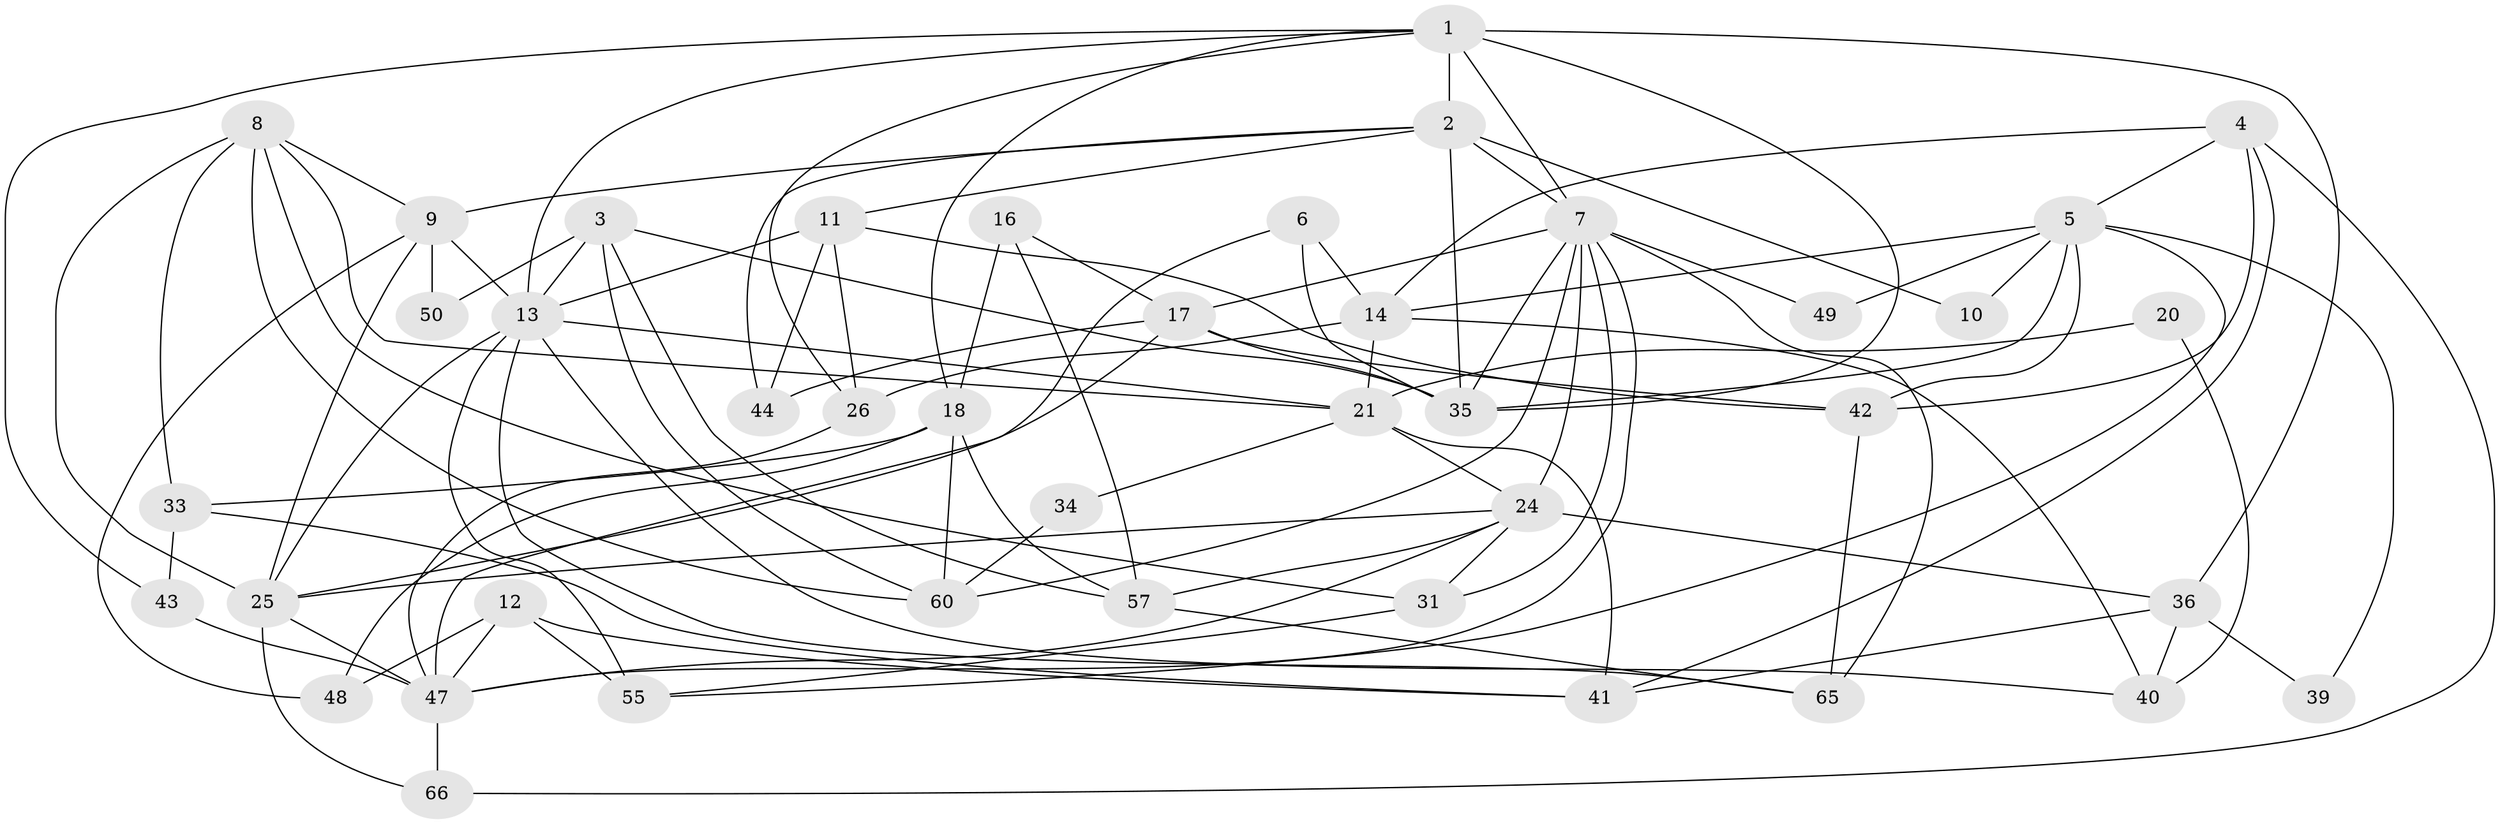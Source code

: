 // Generated by graph-tools (version 1.1) at 2025/23/03/03/25 07:23:56]
// undirected, 42 vertices, 103 edges
graph export_dot {
graph [start="1"]
  node [color=gray90,style=filled];
  1 [super="+23"];
  2 [super="+62"];
  3 [super="+30"];
  4 [super="+29"];
  5 [super="+46"];
  6;
  7 [super="+32"];
  8 [super="+38"];
  9 [super="+64"];
  10;
  11 [super="+27"];
  12 [super="+15"];
  13 [super="+52"];
  14 [super="+53"];
  16;
  17 [super="+69"];
  18 [super="+19"];
  20;
  21 [super="+22"];
  24 [super="+28"];
  25 [super="+37"];
  26;
  31;
  33 [super="+45"];
  34;
  35 [super="+61"];
  36 [super="+54"];
  39;
  40 [super="+59"];
  41 [super="+67"];
  42 [super="+58"];
  43;
  44;
  47 [super="+68"];
  48 [super="+51"];
  49;
  50;
  55 [super="+56"];
  57 [super="+63"];
  60;
  65;
  66;
  1 -- 26;
  1 -- 36 [weight=2];
  1 -- 43;
  1 -- 18;
  1 -- 2;
  1 -- 13;
  1 -- 7;
  1 -- 35;
  2 -- 9;
  2 -- 10;
  2 -- 44;
  2 -- 35 [weight=2];
  2 -- 11;
  2 -- 7;
  3 -- 50;
  3 -- 60;
  3 -- 13;
  3 -- 57;
  3 -- 35;
  4 -- 66;
  4 -- 41;
  4 -- 42;
  4 -- 5;
  4 -- 14;
  5 -- 10;
  5 -- 14;
  5 -- 49;
  5 -- 42 [weight=2];
  5 -- 35 [weight=2];
  5 -- 39;
  5 -- 55;
  6 -- 14;
  6 -- 47;
  6 -- 35;
  7 -- 24;
  7 -- 31;
  7 -- 60;
  7 -- 65;
  7 -- 49;
  7 -- 47;
  7 -- 17;
  7 -- 35;
  8 -- 25;
  8 -- 60;
  8 -- 21;
  8 -- 31;
  8 -- 9;
  8 -- 33;
  9 -- 25;
  9 -- 48;
  9 -- 13;
  9 -- 50;
  11 -- 44;
  11 -- 13;
  11 -- 26;
  11 -- 42;
  12 -- 47;
  12 -- 55 [weight=2];
  12 -- 48;
  12 -- 41;
  13 -- 55 [weight=2];
  13 -- 65;
  13 -- 21;
  13 -- 25;
  13 -- 40;
  14 -- 21;
  14 -- 40;
  14 -- 26;
  16 -- 57;
  16 -- 18;
  16 -- 17;
  17 -- 44;
  17 -- 25;
  17 -- 42;
  17 -- 35;
  18 -- 57;
  18 -- 48;
  18 -- 60;
  18 -- 33;
  20 -- 21;
  20 -- 40;
  21 -- 34;
  21 -- 24;
  21 -- 41;
  24 -- 31;
  24 -- 36 [weight=2];
  24 -- 25;
  24 -- 57;
  24 -- 47;
  25 -- 66;
  25 -- 47;
  26 -- 47;
  31 -- 55;
  33 -- 41;
  33 -- 43;
  34 -- 60;
  36 -- 39;
  36 -- 41;
  36 -- 40;
  42 -- 65;
  43 -- 47;
  47 -- 66;
  57 -- 65;
}

